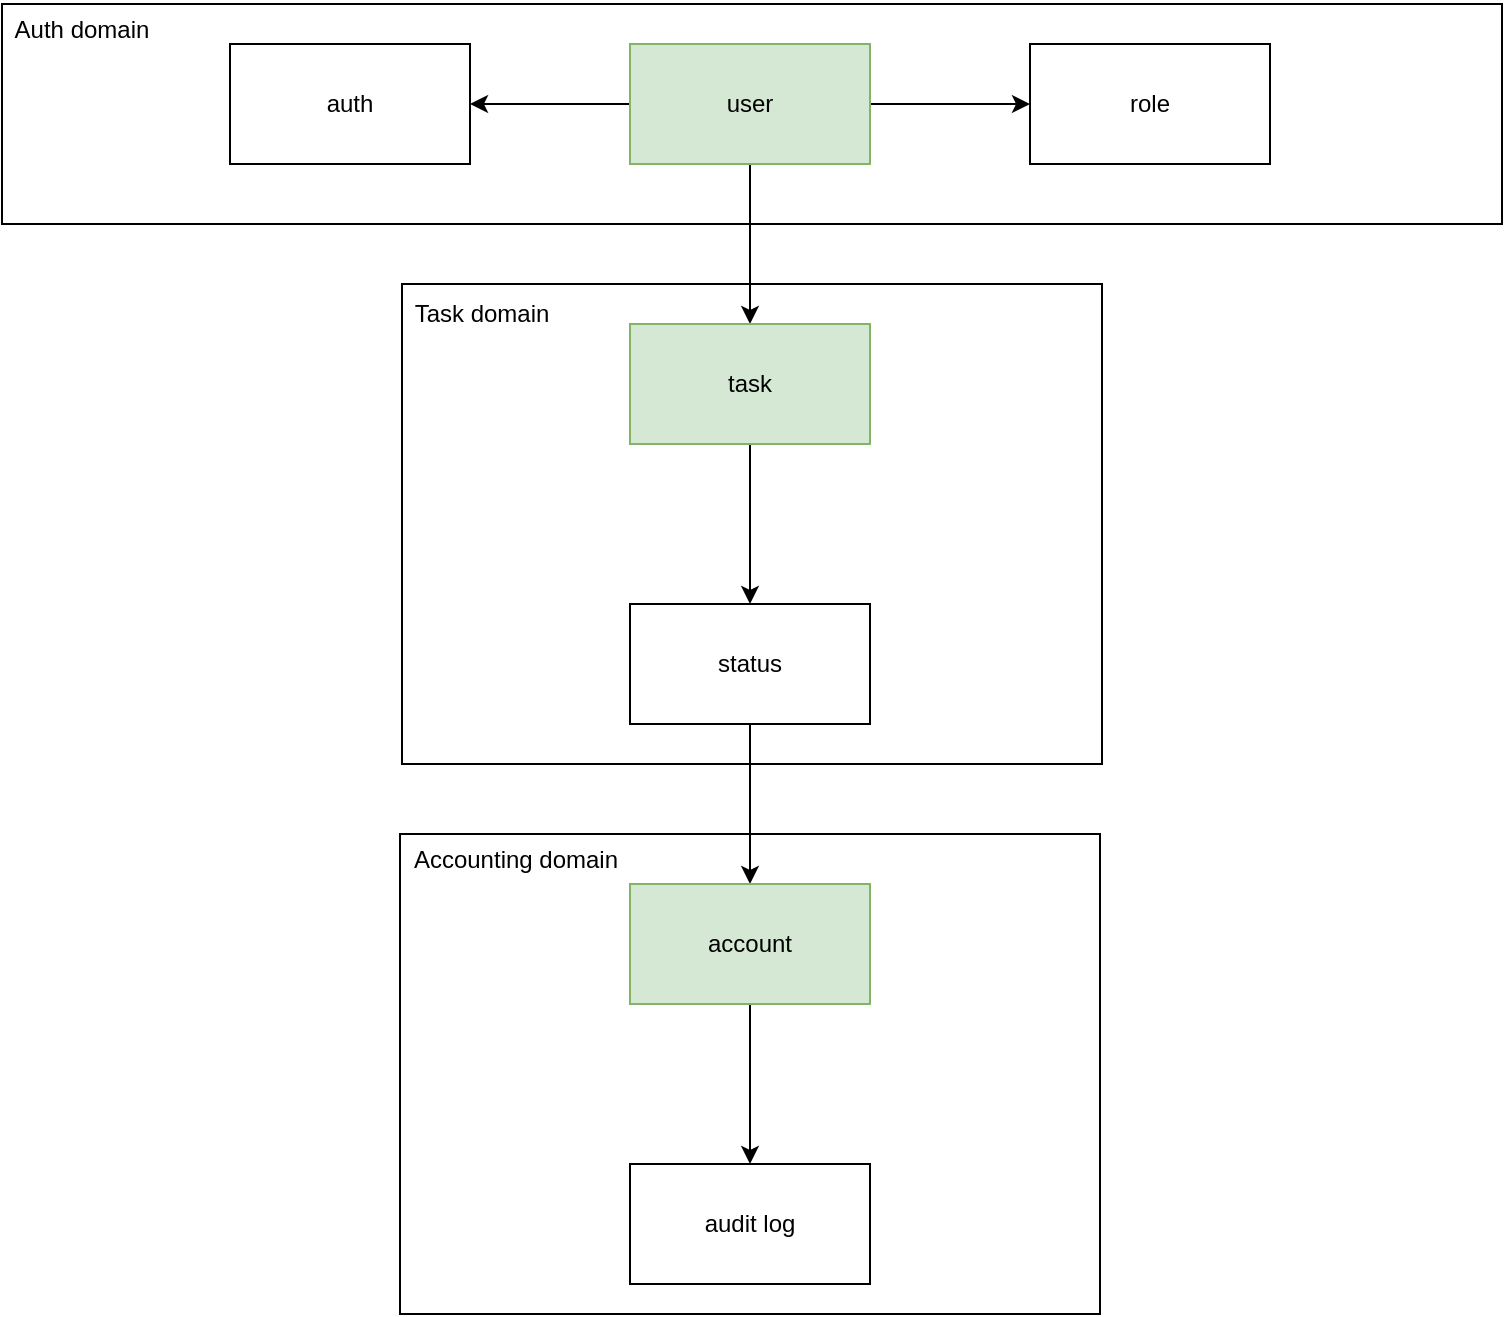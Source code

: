 <mxfile version="15.6.3" type="github">
  <diagram id="7n_xVaFksVeI0F7wrLn0" name="Page-1">
    <mxGraphModel dx="1038" dy="547" grid="1" gridSize="10" guides="1" tooltips="1" connect="1" arrows="1" fold="1" page="1" pageScale="1" pageWidth="827" pageHeight="1169" math="0" shadow="0">
      <root>
        <mxCell id="0" />
        <mxCell id="1" parent="0" />
        <mxCell id="zyY4iYXMjRGp7Q-k_6rL-19" value="" style="rounded=0;whiteSpace=wrap;html=1;" vertex="1" parent="1">
          <mxGeometry x="239" y="435" width="350" height="240" as="geometry" />
        </mxCell>
        <mxCell id="zyY4iYXMjRGp7Q-k_6rL-17" value="" style="rounded=0;whiteSpace=wrap;html=1;" vertex="1" parent="1">
          <mxGeometry x="240" y="160" width="350" height="240" as="geometry" />
        </mxCell>
        <mxCell id="zyY4iYXMjRGp7Q-k_6rL-14" value="" style="rounded=0;whiteSpace=wrap;html=1;" vertex="1" parent="1">
          <mxGeometry x="40" y="20" width="750" height="110" as="geometry" />
        </mxCell>
        <mxCell id="zyY4iYXMjRGp7Q-k_6rL-1" value="" style="edgeStyle=orthogonalEdgeStyle;rounded=0;orthogonalLoop=1;jettySize=auto;html=1;" edge="1" parent="1" source="zyY4iYXMjRGp7Q-k_6rL-4" target="zyY4iYXMjRGp7Q-k_6rL-5">
          <mxGeometry relative="1" as="geometry" />
        </mxCell>
        <mxCell id="zyY4iYXMjRGp7Q-k_6rL-2" value="" style="edgeStyle=orthogonalEdgeStyle;rounded=0;orthogonalLoop=1;jettySize=auto;html=1;" edge="1" parent="1" source="zyY4iYXMjRGp7Q-k_6rL-4" target="zyY4iYXMjRGp7Q-k_6rL-6">
          <mxGeometry relative="1" as="geometry" />
        </mxCell>
        <mxCell id="zyY4iYXMjRGp7Q-k_6rL-3" value="" style="edgeStyle=orthogonalEdgeStyle;rounded=0;orthogonalLoop=1;jettySize=auto;html=1;" edge="1" parent="1" source="zyY4iYXMjRGp7Q-k_6rL-4" target="zyY4iYXMjRGp7Q-k_6rL-8">
          <mxGeometry relative="1" as="geometry" />
        </mxCell>
        <mxCell id="zyY4iYXMjRGp7Q-k_6rL-4" value="user" style="rounded=0;whiteSpace=wrap;html=1;fillColor=#d5e8d4;strokeColor=#82b366;" vertex="1" parent="1">
          <mxGeometry x="354" y="40" width="120" height="60" as="geometry" />
        </mxCell>
        <mxCell id="zyY4iYXMjRGp7Q-k_6rL-5" value="role" style="rounded=0;whiteSpace=wrap;html=1;" vertex="1" parent="1">
          <mxGeometry x="554" y="40" width="120" height="60" as="geometry" />
        </mxCell>
        <mxCell id="zyY4iYXMjRGp7Q-k_6rL-6" value="auth" style="rounded=0;whiteSpace=wrap;html=1;" vertex="1" parent="1">
          <mxGeometry x="154" y="40" width="120" height="60" as="geometry" />
        </mxCell>
        <mxCell id="zyY4iYXMjRGp7Q-k_6rL-7" value="" style="edgeStyle=orthogonalEdgeStyle;rounded=0;orthogonalLoop=1;jettySize=auto;html=1;" edge="1" parent="1" source="zyY4iYXMjRGp7Q-k_6rL-8" target="zyY4iYXMjRGp7Q-k_6rL-10">
          <mxGeometry relative="1" as="geometry" />
        </mxCell>
        <mxCell id="zyY4iYXMjRGp7Q-k_6rL-8" value="task" style="rounded=0;whiteSpace=wrap;html=1;fillColor=#d5e8d4;strokeColor=#82b366;" vertex="1" parent="1">
          <mxGeometry x="354" y="180" width="120" height="60" as="geometry" />
        </mxCell>
        <mxCell id="zyY4iYXMjRGp7Q-k_6rL-9" value="" style="edgeStyle=orthogonalEdgeStyle;rounded=0;orthogonalLoop=1;jettySize=auto;html=1;" edge="1" parent="1" source="zyY4iYXMjRGp7Q-k_6rL-10" target="zyY4iYXMjRGp7Q-k_6rL-12">
          <mxGeometry relative="1" as="geometry" />
        </mxCell>
        <mxCell id="zyY4iYXMjRGp7Q-k_6rL-10" value="status" style="rounded=0;whiteSpace=wrap;html=1;" vertex="1" parent="1">
          <mxGeometry x="354" y="320" width="120" height="60" as="geometry" />
        </mxCell>
        <mxCell id="zyY4iYXMjRGp7Q-k_6rL-11" value="" style="edgeStyle=orthogonalEdgeStyle;rounded=0;orthogonalLoop=1;jettySize=auto;html=1;" edge="1" parent="1" source="zyY4iYXMjRGp7Q-k_6rL-12" target="zyY4iYXMjRGp7Q-k_6rL-13">
          <mxGeometry relative="1" as="geometry" />
        </mxCell>
        <mxCell id="zyY4iYXMjRGp7Q-k_6rL-12" value="account" style="rounded=0;whiteSpace=wrap;html=1;fillColor=#d5e8d4;strokeColor=#82b366;" vertex="1" parent="1">
          <mxGeometry x="354" y="460" width="120" height="60" as="geometry" />
        </mxCell>
        <mxCell id="zyY4iYXMjRGp7Q-k_6rL-13" value="audit log" style="rounded=0;whiteSpace=wrap;html=1;" vertex="1" parent="1">
          <mxGeometry x="354" y="600" width="120" height="60" as="geometry" />
        </mxCell>
        <mxCell id="zyY4iYXMjRGp7Q-k_6rL-16" value="Auth domain" style="text;html=1;strokeColor=none;fillColor=none;align=center;verticalAlign=middle;whiteSpace=wrap;rounded=0;" vertex="1" parent="1">
          <mxGeometry x="40" y="18" width="80" height="30" as="geometry" />
        </mxCell>
        <mxCell id="zyY4iYXMjRGp7Q-k_6rL-18" value="Task domain" style="text;html=1;strokeColor=none;fillColor=none;align=center;verticalAlign=middle;whiteSpace=wrap;rounded=0;" vertex="1" parent="1">
          <mxGeometry x="245" y="160" width="70" height="30" as="geometry" />
        </mxCell>
        <mxCell id="zyY4iYXMjRGp7Q-k_6rL-20" value="Accounting domain" style="text;html=1;strokeColor=none;fillColor=none;align=center;verticalAlign=middle;whiteSpace=wrap;rounded=0;" vertex="1" parent="1">
          <mxGeometry x="227" y="433" width="140" height="30" as="geometry" />
        </mxCell>
      </root>
    </mxGraphModel>
  </diagram>
</mxfile>
